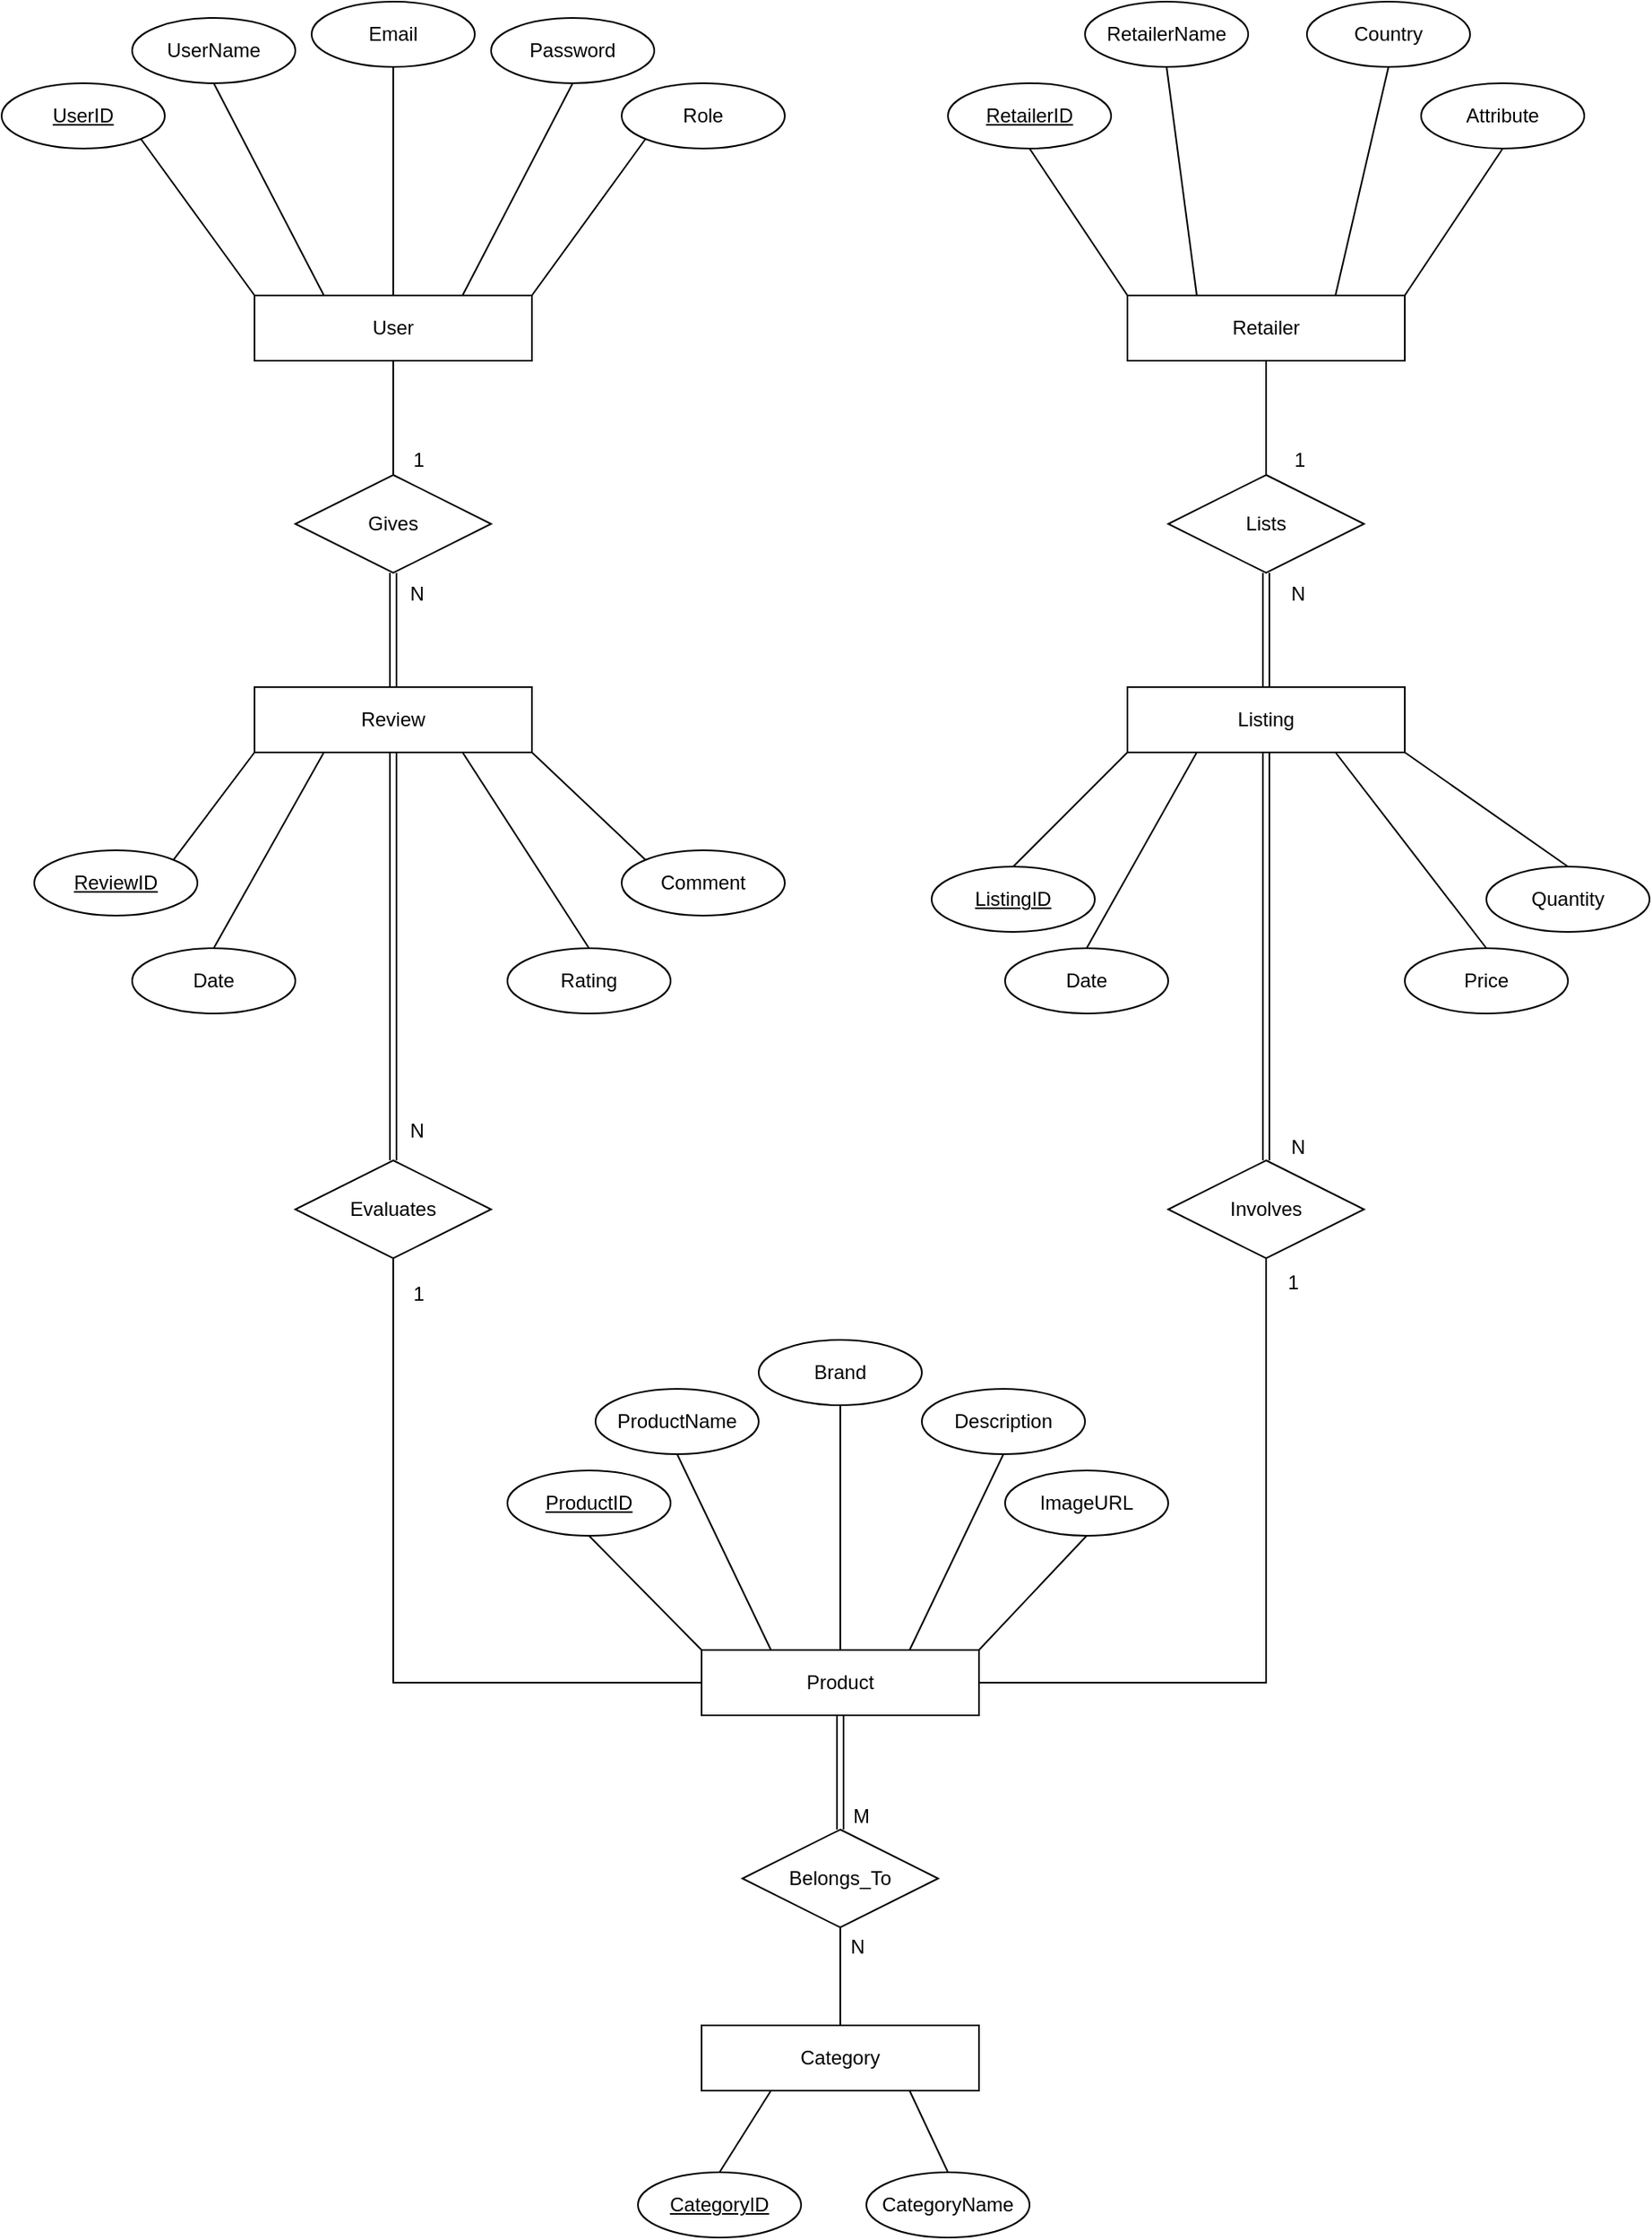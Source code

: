 <mxfile version="27.0.2">
  <diagram id="R2lEEEUBdFMjLlhIrx00" name="Page-1">
    <mxGraphModel dx="1111" dy="772" grid="1" gridSize="10" guides="1" tooltips="1" connect="1" arrows="1" fold="1" page="1" pageScale="1" pageWidth="1169" pageHeight="1654" math="0" shadow="0" extFonts="Permanent Marker^https://fonts.googleapis.com/css?family=Permanent+Marker">
      <root>
        <mxCell id="0" />
        <mxCell id="1" parent="0" />
        <mxCell id="w_d4atK8ewcJzKEfcD4E-1" value="User" style="whiteSpace=wrap;html=1;align=center;" parent="1" vertex="1">
          <mxGeometry x="225" y="350" width="170" height="40" as="geometry" />
        </mxCell>
        <mxCell id="w_d4atK8ewcJzKEfcD4E-2" value="UserID" style="ellipse;whiteSpace=wrap;html=1;align=center;fontStyle=4;" parent="1" vertex="1">
          <mxGeometry x="70" y="220" width="100" height="40" as="geometry" />
        </mxCell>
        <mxCell id="w_d4atK8ewcJzKEfcD4E-3" value="" style="endArrow=none;html=1;rounded=0;exitX=1;exitY=1;exitDx=0;exitDy=0;entryX=0;entryY=0;entryDx=0;entryDy=0;" parent="1" source="w_d4atK8ewcJzKEfcD4E-2" target="w_d4atK8ewcJzKEfcD4E-1" edge="1">
          <mxGeometry relative="1" as="geometry">
            <mxPoint x="130" y="320" as="sourcePoint" />
            <mxPoint x="290" y="320" as="targetPoint" />
          </mxGeometry>
        </mxCell>
        <mxCell id="w_d4atK8ewcJzKEfcD4E-4" value="UserName" style="ellipse;whiteSpace=wrap;html=1;align=center;" parent="1" vertex="1">
          <mxGeometry x="150" y="180" width="100" height="40" as="geometry" />
        </mxCell>
        <mxCell id="w_d4atK8ewcJzKEfcD4E-5" value="Email" style="ellipse;whiteSpace=wrap;html=1;align=center;" parent="1" vertex="1">
          <mxGeometry x="260" y="170" width="100" height="40" as="geometry" />
        </mxCell>
        <mxCell id="w_d4atK8ewcJzKEfcD4E-7" value="Password" style="ellipse;whiteSpace=wrap;html=1;align=center;" parent="1" vertex="1">
          <mxGeometry x="370" y="180" width="100" height="40" as="geometry" />
        </mxCell>
        <mxCell id="w_d4atK8ewcJzKEfcD4E-8" value="Role" style="ellipse;whiteSpace=wrap;html=1;align=center;" parent="1" vertex="1">
          <mxGeometry x="450" y="220" width="100" height="40" as="geometry" />
        </mxCell>
        <mxCell id="w_d4atK8ewcJzKEfcD4E-9" value="" style="endArrow=none;html=1;rounded=0;exitX=0.5;exitY=1;exitDx=0;exitDy=0;entryX=0.25;entryY=0;entryDx=0;entryDy=0;" parent="1" source="w_d4atK8ewcJzKEfcD4E-4" target="w_d4atK8ewcJzKEfcD4E-1" edge="1">
          <mxGeometry relative="1" as="geometry">
            <mxPoint x="270" y="300" as="sourcePoint" />
            <mxPoint x="430" y="300" as="targetPoint" />
          </mxGeometry>
        </mxCell>
        <mxCell id="w_d4atK8ewcJzKEfcD4E-10" value="" style="endArrow=none;html=1;rounded=0;exitX=0.5;exitY=1;exitDx=0;exitDy=0;entryX=0.5;entryY=0;entryDx=0;entryDy=0;" parent="1" source="w_d4atK8ewcJzKEfcD4E-5" target="w_d4atK8ewcJzKEfcD4E-1" edge="1">
          <mxGeometry relative="1" as="geometry">
            <mxPoint x="260" y="260" as="sourcePoint" />
            <mxPoint x="420" y="260" as="targetPoint" />
          </mxGeometry>
        </mxCell>
        <mxCell id="w_d4atK8ewcJzKEfcD4E-11" value="" style="endArrow=none;html=1;rounded=0;exitX=0.75;exitY=0;exitDx=0;exitDy=0;entryX=0.5;entryY=1;entryDx=0;entryDy=0;" parent="1" source="w_d4atK8ewcJzKEfcD4E-1" target="w_d4atK8ewcJzKEfcD4E-7" edge="1">
          <mxGeometry relative="1" as="geometry">
            <mxPoint x="370" y="320" as="sourcePoint" />
            <mxPoint x="530" y="320" as="targetPoint" />
          </mxGeometry>
        </mxCell>
        <mxCell id="w_d4atK8ewcJzKEfcD4E-12" value="" style="endArrow=none;html=1;rounded=0;exitX=1;exitY=0;exitDx=0;exitDy=0;entryX=0;entryY=1;entryDx=0;entryDy=0;" parent="1" source="w_d4atK8ewcJzKEfcD4E-1" target="w_d4atK8ewcJzKEfcD4E-8" edge="1">
          <mxGeometry relative="1" as="geometry">
            <mxPoint x="440" y="330" as="sourcePoint" />
            <mxPoint x="600" y="330" as="targetPoint" />
          </mxGeometry>
        </mxCell>
        <mxCell id="w_d4atK8ewcJzKEfcD4E-14" value="Review" style="whiteSpace=wrap;html=1;align=center;" parent="1" vertex="1">
          <mxGeometry x="225" y="590" width="170" height="40" as="geometry" />
        </mxCell>
        <mxCell id="w_d4atK8ewcJzKEfcD4E-18" value="ReviewID" style="ellipse;whiteSpace=wrap;html=1;align=center;fontStyle=4;" parent="1" vertex="1">
          <mxGeometry x="90" y="690" width="100" height="40" as="geometry" />
        </mxCell>
        <mxCell id="w_d4atK8ewcJzKEfcD4E-19" value="Date" style="ellipse;whiteSpace=wrap;html=1;align=center;" parent="1" vertex="1">
          <mxGeometry x="150" y="750" width="100" height="40" as="geometry" />
        </mxCell>
        <mxCell id="w_d4atK8ewcJzKEfcD4E-22" value="Rating" style="ellipse;whiteSpace=wrap;html=1;align=center;" parent="1" vertex="1">
          <mxGeometry x="380" y="750" width="100" height="40" as="geometry" />
        </mxCell>
        <mxCell id="w_d4atK8ewcJzKEfcD4E-23" value="Comment" style="ellipse;whiteSpace=wrap;html=1;align=center;" parent="1" vertex="1">
          <mxGeometry x="450" y="690" width="100" height="40" as="geometry" />
        </mxCell>
        <mxCell id="w_d4atK8ewcJzKEfcD4E-24" value="" style="endArrow=none;html=1;rounded=0;exitX=1;exitY=0;exitDx=0;exitDy=0;entryX=0;entryY=1;entryDx=0;entryDy=0;" parent="1" source="w_d4atK8ewcJzKEfcD4E-18" target="w_d4atK8ewcJzKEfcD4E-14" edge="1">
          <mxGeometry relative="1" as="geometry">
            <mxPoint x="250" y="690" as="sourcePoint" />
            <mxPoint x="410" y="690" as="targetPoint" />
          </mxGeometry>
        </mxCell>
        <mxCell id="w_d4atK8ewcJzKEfcD4E-25" value="" style="endArrow=none;html=1;rounded=0;exitX=1;exitY=1;exitDx=0;exitDy=0;entryX=0;entryY=0;entryDx=0;entryDy=0;" parent="1" source="w_d4atK8ewcJzKEfcD4E-14" target="w_d4atK8ewcJzKEfcD4E-23" edge="1">
          <mxGeometry relative="1" as="geometry">
            <mxPoint x="280" y="670" as="sourcePoint" />
            <mxPoint x="440" y="670" as="targetPoint" />
          </mxGeometry>
        </mxCell>
        <mxCell id="w_d4atK8ewcJzKEfcD4E-26" value="" style="endArrow=none;html=1;rounded=0;exitX=0.75;exitY=1;exitDx=0;exitDy=0;entryX=0.5;entryY=0;entryDx=0;entryDy=0;" parent="1" source="w_d4atK8ewcJzKEfcD4E-14" target="w_d4atK8ewcJzKEfcD4E-22" edge="1">
          <mxGeometry relative="1" as="geometry">
            <mxPoint x="330" y="710" as="sourcePoint" />
            <mxPoint x="490" y="710" as="targetPoint" />
          </mxGeometry>
        </mxCell>
        <mxCell id="w_d4atK8ewcJzKEfcD4E-28" value="" style="endArrow=none;html=1;rounded=0;entryX=0.5;entryY=0;entryDx=0;entryDy=0;exitX=0.25;exitY=1;exitDx=0;exitDy=0;" parent="1" source="w_d4atK8ewcJzKEfcD4E-14" target="w_d4atK8ewcJzKEfcD4E-19" edge="1">
          <mxGeometry relative="1" as="geometry">
            <mxPoint x="290" y="640" as="sourcePoint" />
            <mxPoint x="430" y="720" as="targetPoint" />
          </mxGeometry>
        </mxCell>
        <mxCell id="w_d4atK8ewcJzKEfcD4E-30" value="Gives" style="shape=rhombus;perimeter=rhombusPerimeter;whiteSpace=wrap;html=1;align=center;" parent="1" vertex="1">
          <mxGeometry x="250" y="460" width="120" height="60" as="geometry" />
        </mxCell>
        <mxCell id="w_d4atK8ewcJzKEfcD4E-33" value="" style="shape=link;html=1;rounded=0;entryX=0.5;entryY=1;entryDx=0;entryDy=0;exitX=0.5;exitY=0;exitDx=0;exitDy=0;" parent="1" source="w_d4atK8ewcJzKEfcD4E-14" target="w_d4atK8ewcJzKEfcD4E-30" edge="1">
          <mxGeometry relative="1" as="geometry">
            <mxPoint x="290" y="560" as="sourcePoint" />
            <mxPoint x="450" y="560" as="targetPoint" />
          </mxGeometry>
        </mxCell>
        <mxCell id="w_d4atK8ewcJzKEfcD4E-34" value="N" style="resizable=0;html=1;whiteSpace=wrap;align=right;verticalAlign=bottom;" parent="w_d4atK8ewcJzKEfcD4E-33" connectable="0" vertex="1">
          <mxGeometry x="1" relative="1" as="geometry">
            <mxPoint x="20" y="21" as="offset" />
          </mxGeometry>
        </mxCell>
        <mxCell id="w_d4atK8ewcJzKEfcD4E-36" value="" style="endArrow=none;html=1;rounded=0;exitX=0.5;exitY=1;exitDx=0;exitDy=0;entryX=0.5;entryY=0;entryDx=0;entryDy=0;" parent="1" source="w_d4atK8ewcJzKEfcD4E-1" target="w_d4atK8ewcJzKEfcD4E-30" edge="1">
          <mxGeometry relative="1" as="geometry">
            <mxPoint x="310" y="440" as="sourcePoint" />
            <mxPoint x="470" y="440" as="targetPoint" />
          </mxGeometry>
        </mxCell>
        <mxCell id="w_d4atK8ewcJzKEfcD4E-37" value="1" style="resizable=0;html=1;whiteSpace=wrap;align=right;verticalAlign=bottom;" parent="w_d4atK8ewcJzKEfcD4E-36" connectable="0" vertex="1">
          <mxGeometry x="1" relative="1" as="geometry">
            <mxPoint x="20" y="-1" as="offset" />
          </mxGeometry>
        </mxCell>
        <mxCell id="w_d4atK8ewcJzKEfcD4E-38" value="Retailer" style="whiteSpace=wrap;html=1;align=center;" parent="1" vertex="1">
          <mxGeometry x="760" y="350" width="170" height="40" as="geometry" />
        </mxCell>
        <mxCell id="w_d4atK8ewcJzKEfcD4E-39" value="RetailerName" style="ellipse;whiteSpace=wrap;html=1;align=center;" parent="1" vertex="1">
          <mxGeometry x="734" y="170" width="100" height="40" as="geometry" />
        </mxCell>
        <mxCell id="w_d4atK8ewcJzKEfcD4E-40" value="RetailerID" style="ellipse;whiteSpace=wrap;html=1;align=center;fontStyle=4;" parent="1" vertex="1">
          <mxGeometry x="650" y="220" width="100" height="40" as="geometry" />
        </mxCell>
        <mxCell id="w_d4atK8ewcJzKEfcD4E-41" value="Country" style="ellipse;whiteSpace=wrap;html=1;align=center;" parent="1" vertex="1">
          <mxGeometry x="870" y="170" width="100" height="40" as="geometry" />
        </mxCell>
        <mxCell id="w_d4atK8ewcJzKEfcD4E-42" value="Attribute" style="ellipse;whiteSpace=wrap;html=1;align=center;" parent="1" vertex="1">
          <mxGeometry x="940" y="220" width="100" height="40" as="geometry" />
        </mxCell>
        <mxCell id="w_d4atK8ewcJzKEfcD4E-43" value="" style="endArrow=none;html=1;rounded=0;exitX=0.5;exitY=1;exitDx=0;exitDy=0;entryX=0;entryY=0;entryDx=0;entryDy=0;" parent="1" source="w_d4atK8ewcJzKEfcD4E-40" target="w_d4atK8ewcJzKEfcD4E-38" edge="1">
          <mxGeometry relative="1" as="geometry">
            <mxPoint x="660" y="360" as="sourcePoint" />
            <mxPoint x="820" y="360" as="targetPoint" />
          </mxGeometry>
        </mxCell>
        <mxCell id="w_d4atK8ewcJzKEfcD4E-44" value="" style="endArrow=none;html=1;rounded=0;exitX=0.5;exitY=1;exitDx=0;exitDy=0;entryX=0.25;entryY=0;entryDx=0;entryDy=0;" parent="1" source="w_d4atK8ewcJzKEfcD4E-39" target="w_d4atK8ewcJzKEfcD4E-38" edge="1">
          <mxGeometry relative="1" as="geometry">
            <mxPoint x="660" y="410" as="sourcePoint" />
            <mxPoint x="820" y="410" as="targetPoint" />
          </mxGeometry>
        </mxCell>
        <mxCell id="w_d4atK8ewcJzKEfcD4E-45" value="" style="endArrow=none;html=1;rounded=0;exitX=0.5;exitY=1;exitDx=0;exitDy=0;entryX=0.75;entryY=0;entryDx=0;entryDy=0;" parent="1" source="w_d4atK8ewcJzKEfcD4E-41" target="w_d4atK8ewcJzKEfcD4E-38" edge="1">
          <mxGeometry relative="1" as="geometry">
            <mxPoint x="800" y="440" as="sourcePoint" />
            <mxPoint x="960" y="440" as="targetPoint" />
          </mxGeometry>
        </mxCell>
        <mxCell id="w_d4atK8ewcJzKEfcD4E-46" value="" style="endArrow=none;html=1;rounded=0;exitX=1;exitY=0;exitDx=0;exitDy=0;entryX=0.5;entryY=1;entryDx=0;entryDy=0;" parent="1" source="w_d4atK8ewcJzKEfcD4E-38" target="w_d4atK8ewcJzKEfcD4E-42" edge="1">
          <mxGeometry relative="1" as="geometry">
            <mxPoint x="960" y="500" as="sourcePoint" />
            <mxPoint x="1120" y="500" as="targetPoint" />
          </mxGeometry>
        </mxCell>
        <mxCell id="w_d4atK8ewcJzKEfcD4E-48" value="Listing" style="whiteSpace=wrap;html=1;align=center;" parent="1" vertex="1">
          <mxGeometry x="760" y="590" width="170" height="40" as="geometry" />
        </mxCell>
        <mxCell id="w_d4atK8ewcJzKEfcD4E-49" value="ListingID" style="ellipse;whiteSpace=wrap;html=1;align=center;fontStyle=4;" parent="1" vertex="1">
          <mxGeometry x="640" y="700" width="100" height="40" as="geometry" />
        </mxCell>
        <mxCell id="w_d4atK8ewcJzKEfcD4E-52" value="Quantity" style="ellipse;whiteSpace=wrap;html=1;align=center;" parent="1" vertex="1">
          <mxGeometry x="980" y="700" width="100" height="40" as="geometry" />
        </mxCell>
        <mxCell id="w_d4atK8ewcJzKEfcD4E-53" value="" style="endArrow=none;html=1;rounded=0;exitX=0.5;exitY=0;exitDx=0;exitDy=0;entryX=0;entryY=1;entryDx=0;entryDy=0;" parent="1" source="w_d4atK8ewcJzKEfcD4E-49" target="w_d4atK8ewcJzKEfcD4E-48" edge="1">
          <mxGeometry relative="1" as="geometry">
            <mxPoint x="750" y="640" as="sourcePoint" />
            <mxPoint x="910" y="640" as="targetPoint" />
          </mxGeometry>
        </mxCell>
        <mxCell id="w_d4atK8ewcJzKEfcD4E-55" value="" style="endArrow=none;html=1;rounded=0;exitX=0.75;exitY=1;exitDx=0;exitDy=0;entryX=0.5;entryY=0;entryDx=0;entryDy=0;" parent="1" source="w_d4atK8ewcJzKEfcD4E-48" target="w_d4atK8ewcJzKEfcD4E-57" edge="1">
          <mxGeometry relative="1" as="geometry">
            <mxPoint x="820" y="700" as="sourcePoint" />
            <mxPoint x="910" y="730" as="targetPoint" />
          </mxGeometry>
        </mxCell>
        <mxCell id="w_d4atK8ewcJzKEfcD4E-56" value="" style="endArrow=none;html=1;rounded=0;exitX=1;exitY=1;exitDx=0;exitDy=0;entryX=0.5;entryY=0;entryDx=0;entryDy=0;" parent="1" source="w_d4atK8ewcJzKEfcD4E-48" target="w_d4atK8ewcJzKEfcD4E-52" edge="1">
          <mxGeometry relative="1" as="geometry">
            <mxPoint x="970" y="740" as="sourcePoint" />
            <mxPoint x="1130" y="740" as="targetPoint" />
          </mxGeometry>
        </mxCell>
        <mxCell id="w_d4atK8ewcJzKEfcD4E-57" value="Price" style="ellipse;whiteSpace=wrap;html=1;align=center;" parent="1" vertex="1">
          <mxGeometry x="930" y="750" width="100" height="40" as="geometry" />
        </mxCell>
        <mxCell id="w_d4atK8ewcJzKEfcD4E-58" value="Lists" style="shape=rhombus;perimeter=rhombusPerimeter;whiteSpace=wrap;html=1;align=center;" parent="1" vertex="1">
          <mxGeometry x="785" y="460" width="120" height="60" as="geometry" />
        </mxCell>
        <mxCell id="w_d4atK8ewcJzKEfcD4E-59" value="" style="shape=link;html=1;rounded=0;entryX=0.5;entryY=1;entryDx=0;entryDy=0;exitX=0.5;exitY=0;exitDx=0;exitDy=0;" parent="1" source="w_d4atK8ewcJzKEfcD4E-48" target="w_d4atK8ewcJzKEfcD4E-58" edge="1">
          <mxGeometry relative="1" as="geometry">
            <mxPoint x="780" y="560" as="sourcePoint" />
            <mxPoint x="940" y="560" as="targetPoint" />
          </mxGeometry>
        </mxCell>
        <mxCell id="w_d4atK8ewcJzKEfcD4E-60" value="N" style="resizable=0;html=1;whiteSpace=wrap;align=right;verticalAlign=bottom;" parent="w_d4atK8ewcJzKEfcD4E-59" connectable="0" vertex="1">
          <mxGeometry x="1" relative="1" as="geometry">
            <mxPoint x="25" y="21" as="offset" />
          </mxGeometry>
        </mxCell>
        <mxCell id="w_d4atK8ewcJzKEfcD4E-61" value="" style="endArrow=none;html=1;rounded=0;exitX=0.5;exitY=1;exitDx=0;exitDy=0;entryX=0.5;entryY=0;entryDx=0;entryDy=0;" parent="1" source="w_d4atK8ewcJzKEfcD4E-38" target="w_d4atK8ewcJzKEfcD4E-58" edge="1">
          <mxGeometry relative="1" as="geometry">
            <mxPoint x="870" y="440" as="sourcePoint" />
            <mxPoint x="1030" y="440" as="targetPoint" />
          </mxGeometry>
        </mxCell>
        <mxCell id="w_d4atK8ewcJzKEfcD4E-62" value="1" style="resizable=0;html=1;whiteSpace=wrap;align=right;verticalAlign=bottom;" parent="w_d4atK8ewcJzKEfcD4E-61" connectable="0" vertex="1">
          <mxGeometry x="1" relative="1" as="geometry">
            <mxPoint x="25" y="-1" as="offset" />
          </mxGeometry>
        </mxCell>
        <mxCell id="w_d4atK8ewcJzKEfcD4E-63" value="Date" style="ellipse;whiteSpace=wrap;html=1;align=center;" parent="1" vertex="1">
          <mxGeometry x="685" y="750" width="100" height="40" as="geometry" />
        </mxCell>
        <mxCell id="w_d4atK8ewcJzKEfcD4E-64" value="" style="endArrow=none;html=1;rounded=0;exitX=0.25;exitY=1;exitDx=0;exitDy=0;entryX=0.5;entryY=0;entryDx=0;entryDy=0;" parent="1" source="w_d4atK8ewcJzKEfcD4E-48" target="w_d4atK8ewcJzKEfcD4E-63" edge="1">
          <mxGeometry relative="1" as="geometry">
            <mxPoint x="770" y="860" as="sourcePoint" />
            <mxPoint x="930" y="860" as="targetPoint" />
          </mxGeometry>
        </mxCell>
        <mxCell id="w_d4atK8ewcJzKEfcD4E-66" value="Product" style="whiteSpace=wrap;html=1;align=center;" parent="1" vertex="1">
          <mxGeometry x="499" y="1180" width="170" height="40" as="geometry" />
        </mxCell>
        <mxCell id="w_d4atK8ewcJzKEfcD4E-67" value="ProductID" style="ellipse;whiteSpace=wrap;html=1;align=center;fontStyle=4;" parent="1" vertex="1">
          <mxGeometry x="380" y="1070" width="100" height="40" as="geometry" />
        </mxCell>
        <mxCell id="w_d4atK8ewcJzKEfcD4E-68" value="ProductName" style="ellipse;whiteSpace=wrap;html=1;align=center;" parent="1" vertex="1">
          <mxGeometry x="434" y="1020" width="100" height="40" as="geometry" />
        </mxCell>
        <mxCell id="w_d4atK8ewcJzKEfcD4E-69" value="Brand" style="ellipse;whiteSpace=wrap;html=1;align=center;" parent="1" vertex="1">
          <mxGeometry x="534" y="990" width="100" height="40" as="geometry" />
        </mxCell>
        <mxCell id="w_d4atK8ewcJzKEfcD4E-70" value="Description" style="ellipse;whiteSpace=wrap;html=1;align=center;" parent="1" vertex="1">
          <mxGeometry x="634" y="1020" width="100" height="40" as="geometry" />
        </mxCell>
        <mxCell id="w_d4atK8ewcJzKEfcD4E-71" value="ImageURL" style="ellipse;whiteSpace=wrap;html=1;align=center;" parent="1" vertex="1">
          <mxGeometry x="685" y="1070" width="100" height="40" as="geometry" />
        </mxCell>
        <mxCell id="w_d4atK8ewcJzKEfcD4E-72" value="" style="endArrow=none;html=1;rounded=0;exitX=0.5;exitY=1;exitDx=0;exitDy=0;entryX=0;entryY=0;entryDx=0;entryDy=0;" parent="1" source="w_d4atK8ewcJzKEfcD4E-67" target="w_d4atK8ewcJzKEfcD4E-66" edge="1">
          <mxGeometry relative="1" as="geometry">
            <mxPoint x="440" y="1140" as="sourcePoint" />
            <mxPoint x="600" y="1140" as="targetPoint" />
          </mxGeometry>
        </mxCell>
        <mxCell id="w_d4atK8ewcJzKEfcD4E-73" value="" style="endArrow=none;html=1;rounded=0;exitX=0.5;exitY=1;exitDx=0;exitDy=0;entryX=0.25;entryY=0;entryDx=0;entryDy=0;" parent="1" source="w_d4atK8ewcJzKEfcD4E-68" target="w_d4atK8ewcJzKEfcD4E-66" edge="1">
          <mxGeometry relative="1" as="geometry">
            <mxPoint x="510" y="1150" as="sourcePoint" />
            <mxPoint x="670" y="1150" as="targetPoint" />
          </mxGeometry>
        </mxCell>
        <mxCell id="w_d4atK8ewcJzKEfcD4E-74" value="" style="endArrow=none;html=1;rounded=0;exitX=0.5;exitY=1;exitDx=0;exitDy=0;entryX=0.5;entryY=0;entryDx=0;entryDy=0;" parent="1" source="w_d4atK8ewcJzKEfcD4E-69" target="w_d4atK8ewcJzKEfcD4E-66" edge="1">
          <mxGeometry relative="1" as="geometry">
            <mxPoint x="580" y="1120" as="sourcePoint" />
            <mxPoint x="740" y="1120" as="targetPoint" />
          </mxGeometry>
        </mxCell>
        <mxCell id="w_d4atK8ewcJzKEfcD4E-75" value="" style="endArrow=none;html=1;rounded=0;exitX=0.5;exitY=1;exitDx=0;exitDy=0;entryX=0.75;entryY=0;entryDx=0;entryDy=0;" parent="1" source="w_d4atK8ewcJzKEfcD4E-70" target="w_d4atK8ewcJzKEfcD4E-66" edge="1">
          <mxGeometry relative="1" as="geometry">
            <mxPoint x="720" y="1180" as="sourcePoint" />
            <mxPoint x="880" y="1180" as="targetPoint" />
          </mxGeometry>
        </mxCell>
        <mxCell id="w_d4atK8ewcJzKEfcD4E-76" value="" style="endArrow=none;html=1;rounded=0;exitX=0.5;exitY=1;exitDx=0;exitDy=0;entryX=1;entryY=0;entryDx=0;entryDy=0;" parent="1" source="w_d4atK8ewcJzKEfcD4E-71" target="w_d4atK8ewcJzKEfcD4E-66" edge="1">
          <mxGeometry relative="1" as="geometry">
            <mxPoint x="790" y="1180" as="sourcePoint" />
            <mxPoint x="950" y="1180" as="targetPoint" />
          </mxGeometry>
        </mxCell>
        <mxCell id="w_d4atK8ewcJzKEfcD4E-78" value="Involves" style="shape=rhombus;perimeter=rhombusPerimeter;whiteSpace=wrap;html=1;align=center;" parent="1" vertex="1">
          <mxGeometry x="785" y="880" width="120" height="60" as="geometry" />
        </mxCell>
        <mxCell id="w_d4atK8ewcJzKEfcD4E-79" value="Evaluates" style="shape=rhombus;perimeter=rhombusPerimeter;whiteSpace=wrap;html=1;align=center;" parent="1" vertex="1">
          <mxGeometry x="250" y="880" width="120" height="60" as="geometry" />
        </mxCell>
        <mxCell id="w_d4atK8ewcJzKEfcD4E-80" value="" style="endArrow=none;html=1;rounded=0;exitX=1;exitY=0.5;exitDx=0;exitDy=0;entryX=0.5;entryY=1;entryDx=0;entryDy=0;" parent="1" source="w_d4atK8ewcJzKEfcD4E-66" target="w_d4atK8ewcJzKEfcD4E-78" edge="1">
          <mxGeometry relative="1" as="geometry">
            <mxPoint x="685" y="1199.29" as="sourcePoint" />
            <mxPoint x="1010" y="1199" as="targetPoint" />
            <Array as="points">
              <mxPoint x="845" y="1200" />
            </Array>
          </mxGeometry>
        </mxCell>
        <mxCell id="w_d4atK8ewcJzKEfcD4E-81" value="1" style="resizable=0;html=1;whiteSpace=wrap;align=right;verticalAlign=bottom;" parent="1" connectable="0" vertex="1">
          <mxGeometry x="870" y="450" as="geometry">
            <mxPoint x="-4" y="513" as="offset" />
          </mxGeometry>
        </mxCell>
        <mxCell id="w_d4atK8ewcJzKEfcD4E-82" value="" style="shape=link;html=1;rounded=0;exitX=0.5;exitY=1;exitDx=0;exitDy=0;entryX=0.5;entryY=0;entryDx=0;entryDy=0;" parent="1" source="w_d4atK8ewcJzKEfcD4E-48" target="w_d4atK8ewcJzKEfcD4E-78" edge="1">
          <mxGeometry relative="1" as="geometry">
            <mxPoint x="940" y="950" as="sourcePoint" />
            <mxPoint x="880" y="800" as="targetPoint" />
          </mxGeometry>
        </mxCell>
        <mxCell id="w_d4atK8ewcJzKEfcD4E-83" value="N" style="resizable=0;html=1;whiteSpace=wrap;align=right;verticalAlign=bottom;" parent="w_d4atK8ewcJzKEfcD4E-82" connectable="0" vertex="1">
          <mxGeometry x="1" relative="1" as="geometry">
            <mxPoint x="25" as="offset" />
          </mxGeometry>
        </mxCell>
        <mxCell id="w_d4atK8ewcJzKEfcD4E-84" value="" style="endArrow=none;html=1;rounded=0;entryX=0;entryY=0.5;entryDx=0;entryDy=0;exitX=0.5;exitY=1;exitDx=0;exitDy=0;" parent="1" source="w_d4atK8ewcJzKEfcD4E-79" target="w_d4atK8ewcJzKEfcD4E-66" edge="1">
          <mxGeometry relative="1" as="geometry">
            <mxPoint x="170" y="1200" as="sourcePoint" />
            <mxPoint x="470" y="1200" as="targetPoint" />
            <Array as="points">
              <mxPoint x="310" y="1200" />
            </Array>
          </mxGeometry>
        </mxCell>
        <mxCell id="w_d4atK8ewcJzKEfcD4E-86" value="1" style="resizable=0;html=1;whiteSpace=wrap;align=right;verticalAlign=bottom;" parent="1" connectable="0" vertex="1">
          <mxGeometry x="330" y="970" as="geometry" />
        </mxCell>
        <mxCell id="w_d4atK8ewcJzKEfcD4E-87" value="" style="shape=link;html=1;rounded=0;exitX=0.5;exitY=1;exitDx=0;exitDy=0;entryX=0.5;entryY=0;entryDx=0;entryDy=0;" parent="1" source="w_d4atK8ewcJzKEfcD4E-14" target="w_d4atK8ewcJzKEfcD4E-79" edge="1">
          <mxGeometry relative="1" as="geometry">
            <mxPoint x="280" y="840" as="sourcePoint" />
            <mxPoint x="440" y="840" as="targetPoint" />
          </mxGeometry>
        </mxCell>
        <mxCell id="w_d4atK8ewcJzKEfcD4E-88" value="N" style="resizable=0;html=1;whiteSpace=wrap;align=right;verticalAlign=bottom;" parent="w_d4atK8ewcJzKEfcD4E-87" connectable="0" vertex="1">
          <mxGeometry x="1" relative="1" as="geometry">
            <mxPoint x="20" y="-10" as="offset" />
          </mxGeometry>
        </mxCell>
        <mxCell id="w_d4atK8ewcJzKEfcD4E-89" value="Category" style="whiteSpace=wrap;html=1;align=center;" parent="1" vertex="1">
          <mxGeometry x="499" y="1410" width="170" height="40" as="geometry" />
        </mxCell>
        <mxCell id="w_d4atK8ewcJzKEfcD4E-90" value="CategoryName" style="ellipse;whiteSpace=wrap;html=1;align=center;" parent="1" vertex="1">
          <mxGeometry x="600" y="1500" width="100" height="40" as="geometry" />
        </mxCell>
        <mxCell id="w_d4atK8ewcJzKEfcD4E-91" value="CategoryID" style="ellipse;whiteSpace=wrap;html=1;align=center;fontStyle=4;" parent="1" vertex="1">
          <mxGeometry x="460" y="1500" width="100" height="40" as="geometry" />
        </mxCell>
        <mxCell id="w_d4atK8ewcJzKEfcD4E-92" value="" style="endArrow=none;html=1;rounded=0;exitX=0.25;exitY=1;exitDx=0;exitDy=0;entryX=0.5;entryY=0;entryDx=0;entryDy=0;" parent="1" source="w_d4atK8ewcJzKEfcD4E-89" target="w_d4atK8ewcJzKEfcD4E-91" edge="1">
          <mxGeometry relative="1" as="geometry">
            <mxPoint x="350" y="1530" as="sourcePoint" />
            <mxPoint x="510" y="1530" as="targetPoint" />
          </mxGeometry>
        </mxCell>
        <mxCell id="w_d4atK8ewcJzKEfcD4E-93" value="" style="endArrow=none;html=1;rounded=0;exitX=0.5;exitY=0;exitDx=0;exitDy=0;entryX=0.75;entryY=1;entryDx=0;entryDy=0;" parent="1" source="w_d4atK8ewcJzKEfcD4E-90" target="w_d4atK8ewcJzKEfcD4E-89" edge="1">
          <mxGeometry relative="1" as="geometry">
            <mxPoint x="720" y="1460" as="sourcePoint" />
            <mxPoint x="880" y="1460" as="targetPoint" />
          </mxGeometry>
        </mxCell>
        <mxCell id="w_d4atK8ewcJzKEfcD4E-94" value="Belongs_To" style="shape=rhombus;perimeter=rhombusPerimeter;whiteSpace=wrap;html=1;align=center;" parent="1" vertex="1">
          <mxGeometry x="524" y="1290" width="120" height="60" as="geometry" />
        </mxCell>
        <mxCell id="w_d4atK8ewcJzKEfcD4E-96" value="" style="endArrow=none;html=1;rounded=0;exitX=0.5;exitY=0;exitDx=0;exitDy=0;entryX=0.5;entryY=1;entryDx=0;entryDy=0;" parent="1" source="w_d4atK8ewcJzKEfcD4E-89" target="w_d4atK8ewcJzKEfcD4E-94" edge="1">
          <mxGeometry relative="1" as="geometry">
            <mxPoint x="630" y="1380" as="sourcePoint" />
            <mxPoint x="790" y="1380" as="targetPoint" />
          </mxGeometry>
        </mxCell>
        <mxCell id="w_d4atK8ewcJzKEfcD4E-97" value="N" style="resizable=0;html=1;whiteSpace=wrap;align=right;verticalAlign=bottom;" parent="w_d4atK8ewcJzKEfcD4E-96" connectable="0" vertex="1">
          <mxGeometry x="1" relative="1" as="geometry">
            <mxPoint x="16" y="20" as="offset" />
          </mxGeometry>
        </mxCell>
        <mxCell id="w_d4atK8ewcJzKEfcD4E-98" value="" style="shape=link;html=1;rounded=0;entryX=0.5;entryY=1;entryDx=0;entryDy=0;exitX=0.5;exitY=0;exitDx=0;exitDy=0;" parent="1" source="w_d4atK8ewcJzKEfcD4E-94" target="w_d4atK8ewcJzKEfcD4E-66" edge="1">
          <mxGeometry relative="1" as="geometry">
            <mxPoint x="600" y="1270" as="sourcePoint" />
            <mxPoint x="760" y="1270" as="targetPoint" />
          </mxGeometry>
        </mxCell>
        <mxCell id="w_d4atK8ewcJzKEfcD4E-99" value="M" style="resizable=0;html=1;whiteSpace=wrap;align=left;verticalAlign=bottom;" parent="w_d4atK8ewcJzKEfcD4E-98" connectable="0" vertex="1">
          <mxGeometry x="-1" relative="1" as="geometry">
            <mxPoint x="6" as="offset" />
          </mxGeometry>
        </mxCell>
      </root>
    </mxGraphModel>
  </diagram>
</mxfile>
